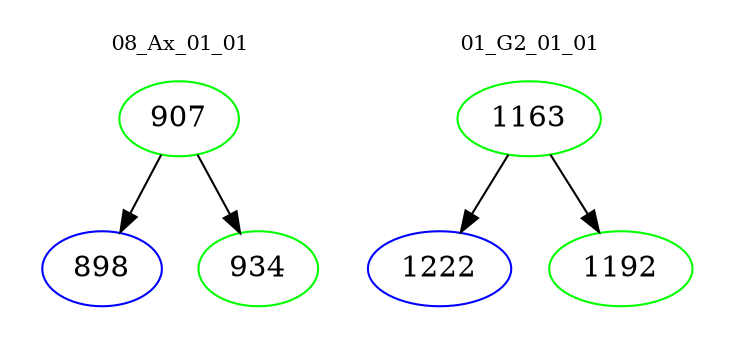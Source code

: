 digraph{
subgraph cluster_0 {
color = white
label = "08_Ax_01_01";
fontsize=10;
T0_907 [label="907", color="green"]
T0_907 -> T0_898 [color="black"]
T0_898 [label="898", color="blue"]
T0_907 -> T0_934 [color="black"]
T0_934 [label="934", color="green"]
}
subgraph cluster_1 {
color = white
label = "01_G2_01_01";
fontsize=10;
T1_1163 [label="1163", color="green"]
T1_1163 -> T1_1222 [color="black"]
T1_1222 [label="1222", color="blue"]
T1_1163 -> T1_1192 [color="black"]
T1_1192 [label="1192", color="green"]
}
}

